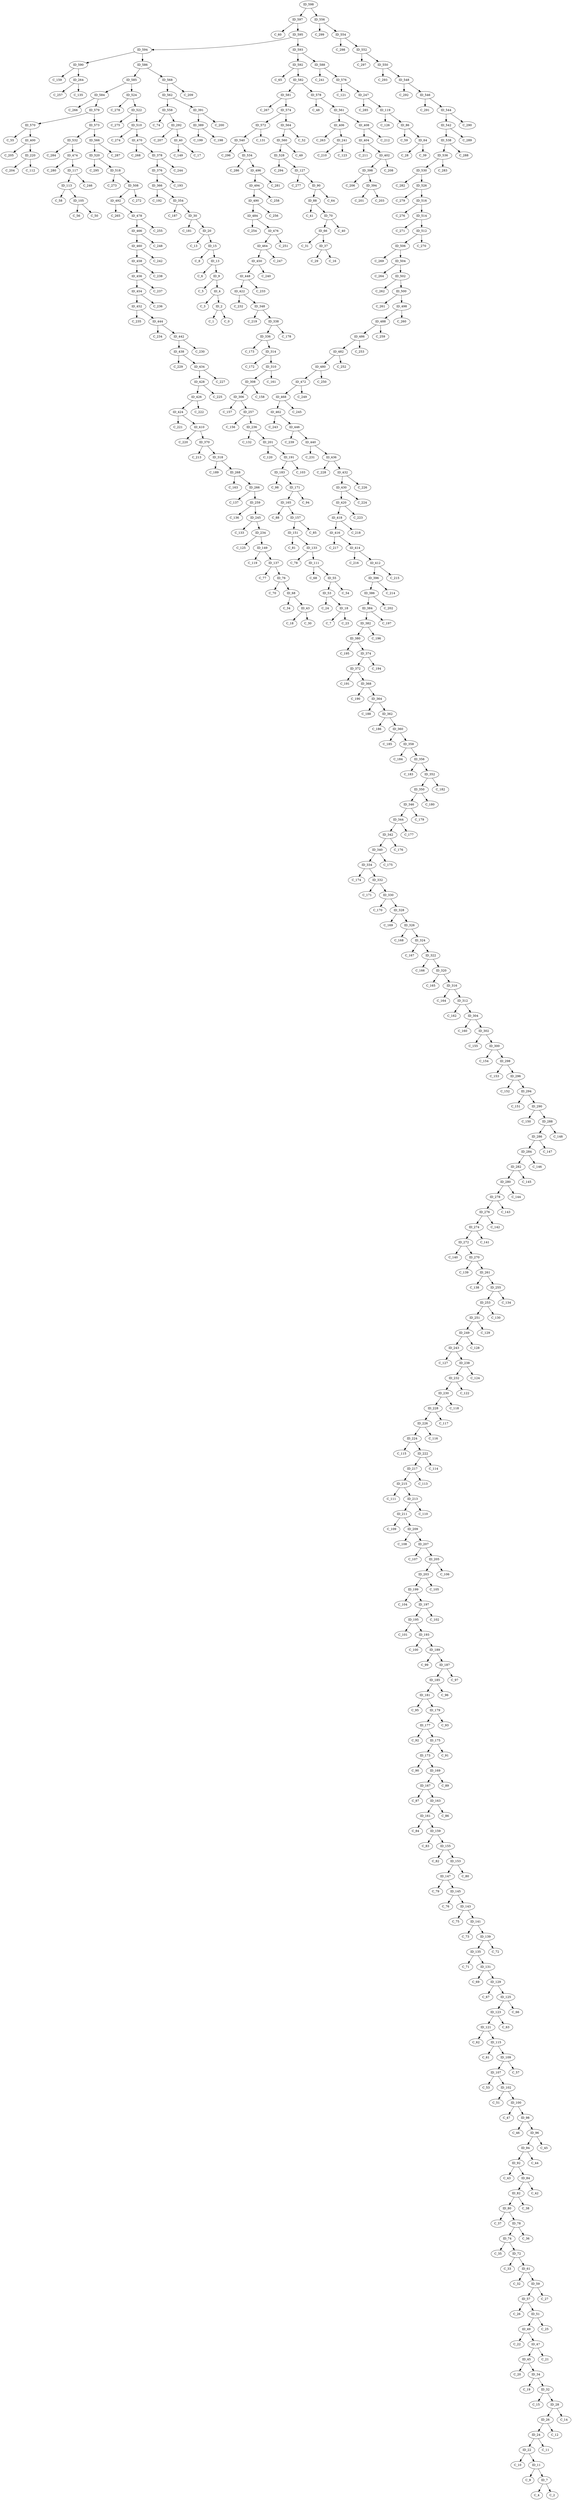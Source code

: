 digraph G {

598[label=ID_598]
596[label=<C_60>]
597[label=ID_597]
594[label=ID_594]
595[label=ID_595]
592[label=ID_592]
593[label=ID_593]
591[label=<C_65>]
590[label=ID_590]
589[label=<C_159>]
588[label=ID_588]
587[label=<C_241>]
586[label=ID_586]
585[label=ID_585]
584[label=ID_584]
583[label=<C_266>]
582[label=ID_582]
581[label=ID_581]
580[label=<C_267>]
579[label=ID_579]
578[label=ID_578]
577[label=<C_48>]
576[label=ID_576]
538[label=ID_538]
539[label=<C_296>]
536[label=ID_536]
537[label=<C_288>]
542[label=ID_542]
543[label=<C_290>]
540[label=ID_540]
541[label=<C_289>]
530[label=ID_530]
531[label=<C_284>]
528[label=ID_528]
529[label=<C_282>]
534[label=ID_534]
535[label=<C_283>]
532[label=ID_532]
533[label=<C_286>]
523[label=<C_278>]
522[label=ID_522]
521[label=<C_275>]
520[label=ID_520]
527[label=<C_294>]
526[label=ID_526]
525[label=<C_279>]
524[label=ID_524]
515[label=<C_276>]
514[label=ID_514]
513[label=<C_271>]
512[label=ID_512]
519[label=<C_295>]
518[label=ID_518]
517[label=<C_273>]
516[label=ID_516]
568[label=ID_568]
569[label=<C_55>]
570[label=ID_570]
571[label=<C_131>]
572[label=ID_572]
573[label=ID_573]
574[label=ID_574]
575[label=<C_121>]
560[label=ID_560]
561[label=ID_561]
562[label=ID_562]
563[label=<C_52>]
564[label=ID_564]
565[label=<C_287>]
566[label=ID_566]
567[label=<C_209>]
553[label=<C_298>]
552[label=ID_552]
555[label=<C_299>]
554[label=ID_554]
557[label=<C_74>]
556[label=ID_556]
559[label=<C_49>]
558[label=ID_558]
545[label=<C_291>]
544[label=ID_544]
547[label=<C_292>]
546[label=ID_546]
549[label=<C_293>]
548[label=ID_548]
551[label=<C_297>]
550[label=ID_550]
482[label=ID_482]
483[label=<C_254>]
480[label=ID_480]
481[label=<C_252>]
486[label=ID_486]
487[label=<C_259>]
484[label=ID_484]
485[label=<C_253>]
490[label=ID_490]
491[label=<C_265>]
488[label=ID_488]
489[label=<C_256>]
494[label=ID_494]
495[label=<C_281>]
492[label=ID_492]
493[label=<C_258>]
499[label=<C_261>]
498[label=ID_498]
497[label=<C_260>]
496[label=ID_496]
503[label=<C_264>]
502[label=ID_502]
501[label=<C_262>]
500[label=ID_500]
507[label=<C_272>]
506[label=ID_506]
505[label=<C_269>]
504[label=ID_504]
511[label=<C_270>]
510[label=ID_510]
509[label=<C_274>]
508[label=ID_508]
448[label=ID_448]
449[label=<C_240>]
450[label=ID_450]
451[label=<C_235>]
452[label=ID_452]
453[label=<C_236>]
454[label=ID_454]
455[label=<C_237>]
456[label=ID_456]
457[label=<C_238>]
458[label=ID_458]
459[label=<C_242>]
460[label=ID_460]
461[label=<C_243>]
462[label=ID_462]
463[label=<C_247>]
465[label=<C_248>]
464[label=ID_464]
467[label=<C_245>]
466[label=ID_466]
469[label=<C_268>]
468[label=ID_468]
471[label=<C_249>]
470[label=ID_470]
473[label=<C_280>]
472[label=ID_472]
475[label=<C_251>]
474[label=ID_474]
477[label=<C_255>]
476[label=ID_476]
479[label=<C_250>]
478[label=ID_478]
422[label=ID_422]
423[label=<C_221>]
420[label=ID_420]
421[label=<C_232>]
418[label=ID_418]
419[label=<C_223>]
416[label=ID_416]
417[label=<C_218>]
430[label=ID_430]
431[label=<C_226>]
428[label=ID_428]
429[label=<C_224>]
426[label=ID_426]
427[label=<C_225>]
424[label=ID_424]
425[label=<C_222>]
439[label=<C_231>]
438[label=ID_438]
437[label=<C_229>]
436[label=ID_436]
435[label=<C_228>]
434[label=ID_434]
433[label=<C_227>]
432[label=ID_432]
447[label=<C_233>]
446[label=ID_446]
445[label=<C_239>]
444[label=ID_444]
443[label=<C_234>]
442[label=ID_442]
441[label=<C_230>]
440[label=ID_440]
388[label=<C_199>]
389[label=ID_389]
390[label=<C_200>]
391[label=ID_391]
384[label=ID_384]
385[label=<C_202>]
386[label=ID_386]
387[label=<C_198>]
396[label=ID_396]
397[label=<C_206>]
398[label=ID_398]
399[label=<C_205>]
392[label=<C_201>]
393[label=<C_203>]
394[label=ID_394]
395[label=<C_214>]
405[label=<C_263>]
404[label=ID_404]
407[label=<C_212>]
406[label=ID_406]
401[label=<C_208>]
400[label=ID_400]
403[label=<C_211>]
402[label=ID_402]
413[label=<C_216>]
412[label=ID_412]
415[label=<C_217>]
414[label=ID_414]
409[label=<C_220>]
408[label=ID_408]
411[label=<C_215>]
410[label=ID_410]
363[label=<C_188>]
362[label=ID_362]
361[label=<C_186>]
360[label=ID_360]
367[label=<C_190>]
366[label=ID_366]
365[label=<C_192>]
364[label=ID_364]
355[label=<C_183>]
354[label=ID_354]
353[label=<C_187>]
352[label=ID_352]
359[label=<C_185>]
358[label=ID_358]
357[label=<C_184>]
356[label=ID_356]
378[label=ID_378]
379[label=<C_195>]
376[label=ID_376]
377[label=<C_244>]
382[label=ID_382]
383[label=<C_197>]
380[label=ID_380]
381[label=<C_196>]
370[label=ID_370]
371[label=<C_191>]
368[label=ID_368]
369[label=<C_213>]
374[label=ID_374]
375[label=<C_193>]
372[label=ID_372]
373[label=<C_194>]
329[label=<C_170>]
328[label=ID_328]
331[label=<C_171>]
330[label=ID_330]
333[label=<C_174>]
332[label=ID_332]
335[label=<C_173>]
334[label=ID_334]
321[label=<C_166>]
320[label=ID_320]
323[label=<C_167>]
322[label=ID_322]
325[label=<C_168>]
324[label=ID_324]
327[label=<C_169>]
326[label=ID_326]
344[label=ID_344]
345[label=<C_179>]
346[label=ID_346]
347[label=<C_219>]
348[label=ID_348]
349[label=<C_180>]
350[label=ID_350]
351[label=<C_182>]
336[label=ID_336]
337[label=<C_178>]
338[label=ID_338]
339[label=<C_175>]
340[label=ID_340]
341[label=<C_176>]
342[label=ID_342]
343[label=<C_177>]
303[label=<C_160>]
302[label=ID_302]
301[label=<C_155>]
300[label=ID_300]
299[label=<C_154>]
298[label=ID_298]
297[label=<C_153>]
296[label=ID_296]
295[label=<C_152>]
294[label=ID_294]
293[label=<C_151>]
292[label=ID_292]
291[label=<C_207>]
290[label=ID_290]
289[label=<C_150>]
288[label=ID_288]
318[label=ID_318]
319[label=<C_165>]
316[label=ID_316]
317[label=<C_189>]
314[label=ID_314]
315[label=<C_164>]
312[label=ID_312]
313[label=<C_172>]
310[label=ID_310]
311[label=<C_162>]
308[label=ID_308]
309[label=<C_161>]
306[label=ID_306]
307[label=<C_158>]
304[label=ID_304]
305[label=<C_157>]
269[label=<C_139>]
268[label=ID_268]
271[label=<C_140>]
270[label=ID_270]
265[label=<C_137>]
264[label=ID_264]
267[label=<C_163>]
266[label=ID_266]
261[label=ID_261]
260[label=<C_138>]
263[label=<C_257>]
262[label=<C_135>]
257[label=ID_257]
256[label=<C_156>]
259[label=ID_259]
258[label=<C_136>]
284[label=ID_284]
285[label=<C_147>]
286[label=ID_286]
287[label=<C_148>]
280[label=ID_280]
281[label=<C_145>]
282[label=ID_282]
283[label=<C_146>]
276[label=ID_276]
277[label=<C_143>]
278[label=ID_278]
279[label=<C_144>]
272[label=ID_272]
273[label=<C_141>]
274[label=ID_274]
275[label=<C_142>]
241[label=ID_241]
240[label=<C_210>]
243[label=ID_243]
242[label=<C_127>]
245[label=ID_245]
244[label=<C_133>]
247[label=ID_247]
246[label=<C_285>]
249[label=ID_249]
248[label=<C_128>]
251[label=ID_251]
250[label=<C_129>]
253[label=ID_253]
252[label=<C_130>]
255[label=ID_255]
254[label=<C_134>]
224[label=ID_224]
225[label=<C_116>]
226[label=ID_226]
227[label=<C_117>]
228[label=ID_228]
229[label=<C_118>]
230[label=ID_230]
231[label=<C_122>]
232[label=ID_232]
233[label=<C_125>]
234[label=ID_234]
235[label=<C_132>]
236[label=ID_236]
237[label=<C_124>]
238[label=ID_238]
239[label=<C_123>]
211[label=ID_211]
210[label=<C_109>]
209[label=ID_209]
208[label=<C_108>]
215[label=ID_215]
214[label=<C_111>]
213[label=ID_213]
212[label=<C_110>]
219[label=<C_204>]
218[label=<C_112>]
217[label=ID_217]
216[label=<C_113>]
223[label=<C_115>]
222[label=ID_222]
221[label=<C_114>]
220[label=ID_220]
194[label=<C_101>]
195[label=ID_195]
192[label=<C_100>]
193[label=ID_193]
198[label=<C_104>]
199[label=ID_199]
196[label=<C_102>]
197[label=ID_197]
202[label=<C_105>]
203[label=ID_203]
200[label=<C_120>]
201[label=ID_201]
206[label=<C_107>]
207[label=ID_207]
204[label=<C_106>]
205[label=ID_205]
181[label=ID_181]
180[label=<C_95>]
183[label=ID_183]
182[label=<C_98>]
177[label=ID_177]
176[label=<C_92>]
179[label=ID_179]
178[label=<C_93>]
189[label=ID_189]
188[label=<C_99>]
191[label=ID_191]
190[label=<C_103>]
185[label=ID_185]
184[label=<C_96>]
187[label=ID_187]
186[label=<C_97>]
164[label=<C_88>]
165[label=ID_165]
166[label=<C_87>]
167[label=ID_167]
160[label=<C_84>]
161[label=ID_161]
162[label=<C_86>]
163[label=ID_163]
172[label=<C_90>]
173[label=ID_173]
174[label=<C_91>]
175[label=ID_175]
168[label=<C_89>]
169[label=ID_169]
170[label=<C_94>]
171[label=ID_171]
151[label=ID_151]
150[label=<C_81>]
149[label=ID_149]
148[label=<C_119>]
147[label=ID_147]
146[label=<C_79>]
145[label=ID_145]
144[label=<C_76>]
159[label=ID_159]
158[label=<C_83>]
157[label=ID_157]
156[label=<C_85>]
155[label=ID_155]
154[label=<C_82>]
153[label=ID_153]
152[label=<C_80>]
134[label=<C_71>]
135[label=ID_135]
132[label=<C_78>]
133[label=ID_133]
130[label=<C_69>]
131[label=ID_131]
128[label=<C_67>]
129[label=ID_129]
142[label=<C_75>]
143[label=ID_143]
140[label=<C_73>]
141[label=ID_141]
138[label=<C_72>]
139[label=ID_139]
136[label=<C_77>]
137[label=ID_137]
120[label=<C_62>]
121[label=ID_121]
122[label=<C_63>]
123[label=ID_123]
124[label=<C_66>]
125[label=ID_125]
126[label=<C_277>]
127[label=ID_127]
112[label=<C_58>]
113[label=ID_113]
114[label=<C_61>]
115[label=ID_115]
116[label=<C_246>]
117[label=ID_117]
118[label=<C_126>]
119[label=ID_119]
105[label=ID_105]
104[label=<C_56>]
107[label=ID_107]
106[label=<C_53>]
109[label=ID_109]
108[label=<C_57>]
111[label=ID_111]
110[label=<C_68>]
97[label=<C_46>]
96[label=ID_96]
99[label=<C_47>]
98[label=ID_98]
101[label=<C_51>]
100[label=ID_100]
103[label=<C_50>]
102[label=ID_102]
90[label=ID_90]
91[label=<C_43>]
88[label=ID_88]
89[label=<C_64>]
94[label=ID_94]
95[label=<C_45>]
92[label=ID_92]
93[label=<C_44>]
82[label=ID_82]
83[label=<C_42>]
80[label=ID_80]
81[label=<C_38>]
86[label=ID_86]
87[label=<C_41>]
84[label=ID_84]
85[label=<C_59>]
75[label=<C_70>]
74[label=ID_74]
73[label=<C_35>]
72[label=ID_72]
79[label=<C_37>]
78[label=ID_78]
77[label=<C_36>]
76[label=ID_76]
67[label=<C_34>]
66[label=ID_66]
65[label=<C_31>]
64[label=ID_64]
71[label=<C_33>]
70[label=ID_70]
69[label=<C_40>]
68[label=ID_68]
60[label=<C_32>]
61[label=ID_61]
62[label=<C_28>]
63[label=<C_39>]
56[label=<C_26>]
57[label=ID_57]
58[label=<C_27>]
59[label=ID_59]
52[label=<C_24>]
53[label=ID_53]
54[label=<C_54>]
55[label=ID_55]
48[label=<C_22>]
49[label=ID_49]
50[label=<C_25>]
51[label=ID_51]
45[label=ID_45]
44[label=<C_20>]
47[label=ID_47]
46[label=<C_21>]
41[label=<C_18>]
40[label=ID_40]
43[label=ID_43]
42[label=<C_30>]
37[label=ID_37]
36[label=<C_29>]
39[label=<C_149>]
38[label=<C_17>]
33[label=<C_19>]
32[label=ID_32]
35[label=<C_16>]
34[label=ID_34]
30[label=ID_30]
31[label=<C_15>]
28[label=ID_28]
29[label=<C_181>]
26[label=ID_26]
27[label=<C_14>]
24[label=ID_24]
25[label=<C_12>]
22[label=ID_22]
23[label=<C_11>]
20[label=ID_20]
21[label=<C_10>]
18[label=ID_18]
19[label=<C_13>]
16[label=<C_7>]
17[label=<C_23>]
15[label=ID_15]
14[label=<C_8>]
13[label=ID_13]
12[label=<C_6>]
11[label=ID_11]
10[label=<C_9>]
9[label=ID_9]
8[label=<C_5>]
7[label=ID_7]
6[label=<C_4>]
5[label=<C_2>]
4[label=ID_4]
3[label=<C_3>]
2[label=ID_2]
1[label=<C_1>]
0[label=<C_0>]
2 -> 0;
2 -> 1;
4 -> 2;
4 -> 3;
7 -> 5;
7 -> 6;
9 -> 4;
9 -> 8;
11 -> 7;
11 -> 10;
13 -> 9;
13 -> 12;
15 -> 13;
15 -> 14;
18 -> 16;
18 -> 17;
20 -> 15;
20 -> 19;
22 -> 11;
22 -> 21;
24 -> 22;
24 -> 23;
26 -> 24;
26 -> 25;
28 -> 26;
28 -> 27;
30 -> 20;
30 -> 29;
32 -> 28;
32 -> 31;
34 -> 32;
34 -> 33;
37 -> 35;
37 -> 36;
40 -> 38;
40 -> 39;
43 -> 41;
43 -> 42;
45 -> 34;
45 -> 44;
47 -> 45;
47 -> 46;
49 -> 47;
49 -> 48;
51 -> 49;
51 -> 50;
53 -> 18;
53 -> 52;
55 -> 53;
55 -> 54;
57 -> 51;
57 -> 56;
59 -> 57;
59 -> 58;
61 -> 59;
61 -> 60;
64 -> 62;
64 -> 63;
66 -> 37;
66 -> 65;
68 -> 43;
68 -> 67;
70 -> 66;
70 -> 69;
72 -> 61;
72 -> 71;
74 -> 72;
74 -> 73;
76 -> 68;
76 -> 75;
78 -> 74;
78 -> 77;
80 -> 78;
80 -> 79;
82 -> 80;
82 -> 81;
84 -> 82;
84 -> 83;
86 -> 64;
86 -> 85;
88 -> 70;
88 -> 87;
90 -> 88;
90 -> 89;
92 -> 84;
92 -> 91;
94 -> 92;
94 -> 93;
96 -> 94;
96 -> 95;
98 -> 96;
98 -> 97;
100 -> 98;
100 -> 99;
102 -> 100;
102 -> 101;
105 -> 103;
105 -> 104;
107 -> 102;
107 -> 106;
109 -> 107;
109 -> 108;
111 -> 55;
111 -> 110;
113 -> 105;
113 -> 112;
115 -> 109;
115 -> 114;
117 -> 113;
117 -> 116;
119 -> 86;
119 -> 118;
121 -> 115;
121 -> 120;
123 -> 121;
123 -> 122;
125 -> 123;
125 -> 124;
127 -> 90;
127 -> 126;
129 -> 125;
129 -> 128;
131 -> 129;
131 -> 130;
133 -> 111;
133 -> 132;
135 -> 131;
135 -> 134;
137 -> 76;
137 -> 136;
139 -> 135;
139 -> 138;
141 -> 139;
141 -> 140;
143 -> 141;
143 -> 142;
145 -> 143;
145 -> 144;
147 -> 145;
147 -> 146;
149 -> 137;
149 -> 148;
151 -> 133;
151 -> 150;
153 -> 147;
153 -> 152;
155 -> 153;
155 -> 154;
157 -> 151;
157 -> 156;
159 -> 155;
159 -> 158;
161 -> 159;
161 -> 160;
163 -> 161;
163 -> 162;
165 -> 157;
165 -> 164;
167 -> 163;
167 -> 166;
169 -> 167;
169 -> 168;
171 -> 165;
171 -> 170;
173 -> 169;
173 -> 172;
175 -> 173;
175 -> 174;
177 -> 175;
177 -> 176;
179 -> 177;
179 -> 178;
181 -> 179;
181 -> 180;
183 -> 171;
183 -> 182;
185 -> 181;
185 -> 184;
187 -> 185;
187 -> 186;
189 -> 187;
189 -> 188;
191 -> 183;
191 -> 190;
193 -> 189;
193 -> 192;
195 -> 193;
195 -> 194;
197 -> 195;
197 -> 196;
199 -> 197;
199 -> 198;
201 -> 191;
201 -> 200;
203 -> 199;
203 -> 202;
205 -> 203;
205 -> 204;
207 -> 205;
207 -> 206;
209 -> 207;
209 -> 208;
211 -> 209;
211 -> 210;
213 -> 211;
213 -> 212;
215 -> 213;
215 -> 214;
217 -> 215;
217 -> 216;
220 -> 218;
220 -> 219;
222 -> 217;
222 -> 221;
224 -> 222;
224 -> 223;
226 -> 224;
226 -> 225;
228 -> 226;
228 -> 227;
230 -> 228;
230 -> 229;
232 -> 230;
232 -> 231;
234 -> 149;
234 -> 233;
236 -> 201;
236 -> 235;
238 -> 232;
238 -> 237;
241 -> 239;
241 -> 240;
243 -> 238;
243 -> 242;
245 -> 234;
245 -> 244;
247 -> 119;
247 -> 246;
249 -> 243;
249 -> 248;
251 -> 249;
251 -> 250;
253 -> 251;
253 -> 252;
255 -> 253;
255 -> 254;
257 -> 236;
257 -> 256;
259 -> 245;
259 -> 258;
261 -> 255;
261 -> 260;
264 -> 262;
264 -> 263;
266 -> 259;
266 -> 265;
268 -> 266;
268 -> 267;
270 -> 261;
270 -> 269;
272 -> 270;
272 -> 271;
274 -> 272;
274 -> 273;
276 -> 274;
276 -> 275;
278 -> 276;
278 -> 277;
280 -> 278;
280 -> 279;
282 -> 280;
282 -> 281;
284 -> 282;
284 -> 283;
286 -> 284;
286 -> 285;
288 -> 286;
288 -> 287;
290 -> 288;
290 -> 289;
292 -> 40;
292 -> 291;
294 -> 290;
294 -> 293;
296 -> 294;
296 -> 295;
298 -> 296;
298 -> 297;
300 -> 298;
300 -> 299;
302 -> 300;
302 -> 301;
304 -> 302;
304 -> 303;
306 -> 257;
306 -> 305;
308 -> 306;
308 -> 307;
310 -> 308;
310 -> 309;
312 -> 304;
312 -> 311;
314 -> 310;
314 -> 313;
316 -> 312;
316 -> 315;
318 -> 268;
318 -> 317;
320 -> 316;
320 -> 319;
322 -> 320;
322 -> 321;
324 -> 322;
324 -> 323;
326 -> 324;
326 -> 325;
328 -> 326;
328 -> 327;
330 -> 328;
330 -> 329;
332 -> 330;
332 -> 331;
334 -> 332;
334 -> 333;
336 -> 314;
336 -> 335;
338 -> 336;
338 -> 337;
340 -> 334;
340 -> 339;
342 -> 340;
342 -> 341;
344 -> 342;
344 -> 343;
346 -> 344;
346 -> 345;
348 -> 338;
348 -> 347;
350 -> 346;
350 -> 349;
352 -> 350;
352 -> 351;
354 -> 30;
354 -> 353;
356 -> 352;
356 -> 355;
358 -> 356;
358 -> 357;
360 -> 358;
360 -> 359;
362 -> 360;
362 -> 361;
364 -> 362;
364 -> 363;
366 -> 354;
366 -> 365;
368 -> 364;
368 -> 367;
370 -> 318;
370 -> 369;
372 -> 368;
372 -> 371;
374 -> 372;
374 -> 373;
376 -> 366;
376 -> 375;
378 -> 376;
378 -> 377;
380 -> 374;
380 -> 379;
382 -> 380;
382 -> 381;
384 -> 382;
384 -> 383;
386 -> 384;
386 -> 385;
389 -> 387;
389 -> 388;
391 -> 389;
391 -> 390;
394 -> 392;
394 -> 393;
396 -> 386;
396 -> 395;
398 -> 394;
398 -> 397;
400 -> 220;
400 -> 399;
402 -> 398;
402 -> 401;
404 -> 402;
404 -> 403;
406 -> 241;
406 -> 405;
408 -> 404;
408 -> 407;
410 -> 370;
410 -> 409;
412 -> 396;
412 -> 411;
414 -> 412;
414 -> 413;
416 -> 414;
416 -> 415;
418 -> 416;
418 -> 417;
420 -> 418;
420 -> 419;
422 -> 348;
422 -> 421;
424 -> 410;
424 -> 423;
426 -> 424;
426 -> 425;
428 -> 426;
428 -> 427;
430 -> 420;
430 -> 429;
432 -> 430;
432 -> 431;
434 -> 428;
434 -> 433;
436 -> 432;
436 -> 435;
438 -> 434;
438 -> 437;
440 -> 436;
440 -> 439;
442 -> 438;
442 -> 441;
444 -> 442;
444 -> 443;
446 -> 440;
446 -> 445;
448 -> 422;
448 -> 447;
450 -> 448;
450 -> 449;
452 -> 444;
452 -> 451;
454 -> 452;
454 -> 453;
456 -> 454;
456 -> 455;
458 -> 456;
458 -> 457;
460 -> 458;
460 -> 459;
462 -> 446;
462 -> 461;
464 -> 450;
464 -> 463;
466 -> 460;
466 -> 465;
468 -> 462;
468 -> 467;
470 -> 378;
470 -> 469;
472 -> 468;
472 -> 471;
474 -> 117;
474 -> 473;
476 -> 464;
476 -> 475;
478 -> 466;
478 -> 477;
480 -> 472;
480 -> 479;
482 -> 480;
482 -> 481;
484 -> 476;
484 -> 483;
486 -> 482;
486 -> 485;
488 -> 486;
488 -> 487;
490 -> 484;
490 -> 489;
492 -> 478;
492 -> 491;
494 -> 490;
494 -> 493;
496 -> 494;
496 -> 495;
498 -> 488;
498 -> 497;
500 -> 498;
500 -> 499;
502 -> 500;
502 -> 501;
504 -> 502;
504 -> 503;
506 -> 504;
506 -> 505;
508 -> 492;
508 -> 507;
510 -> 470;
510 -> 509;
512 -> 506;
512 -> 511;
514 -> 512;
514 -> 513;
516 -> 514;
516 -> 515;
518 -> 508;
518 -> 517;
520 -> 518;
520 -> 519;
522 -> 510;
522 -> 521;
524 -> 522;
524 -> 523;
526 -> 516;
526 -> 525;
528 -> 127;
528 -> 527;
530 -> 526;
530 -> 529;
532 -> 474;
532 -> 531;
534 -> 496;
534 -> 533;
536 -> 530;
536 -> 535;
538 -> 536;
538 -> 537;
540 -> 534;
540 -> 539;
542 -> 538;
542 -> 541;
544 -> 542;
544 -> 543;
546 -> 544;
546 -> 545;
548 -> 546;
548 -> 547;
550 -> 548;
550 -> 549;
552 -> 550;
552 -> 551;
554 -> 552;
554 -> 553;
556 -> 554;
556 -> 555;
558 -> 557;
558 -> 292;
560 -> 559;
560 -> 528;
561 -> 408;
561 -> 406;
562 -> 391;
562 -> 558;
564 -> 563;
564 -> 560;
566 -> 565;
566 -> 520;
568 -> 562;
568 -> 567;
570 -> 569;
570 -> 400;
572 -> 571;
572 -> 540;
573 -> 532;
573 -> 566;
574 -> 564;
574 -> 572;
576 -> 575;
576 -> 247;
578 -> 577;
578 -> 561;
579 -> 570;
579 -> 573;
581 -> 580;
581 -> 574;
582 -> 578;
582 -> 581;
584 -> 583;
584 -> 579;
585 -> 524;
585 -> 584;
586 -> 568;
586 -> 585;
588 -> 587;
588 -> 576;
590 -> 589;
590 -> 264;
592 -> 591;
592 -> 582;
593 -> 588;
593 -> 592;
594 -> 590;
594 -> 586;
595 -> 594;
595 -> 593;
597 -> 596;
597 -> 595;
598 -> 597;
598 -> 556;
}